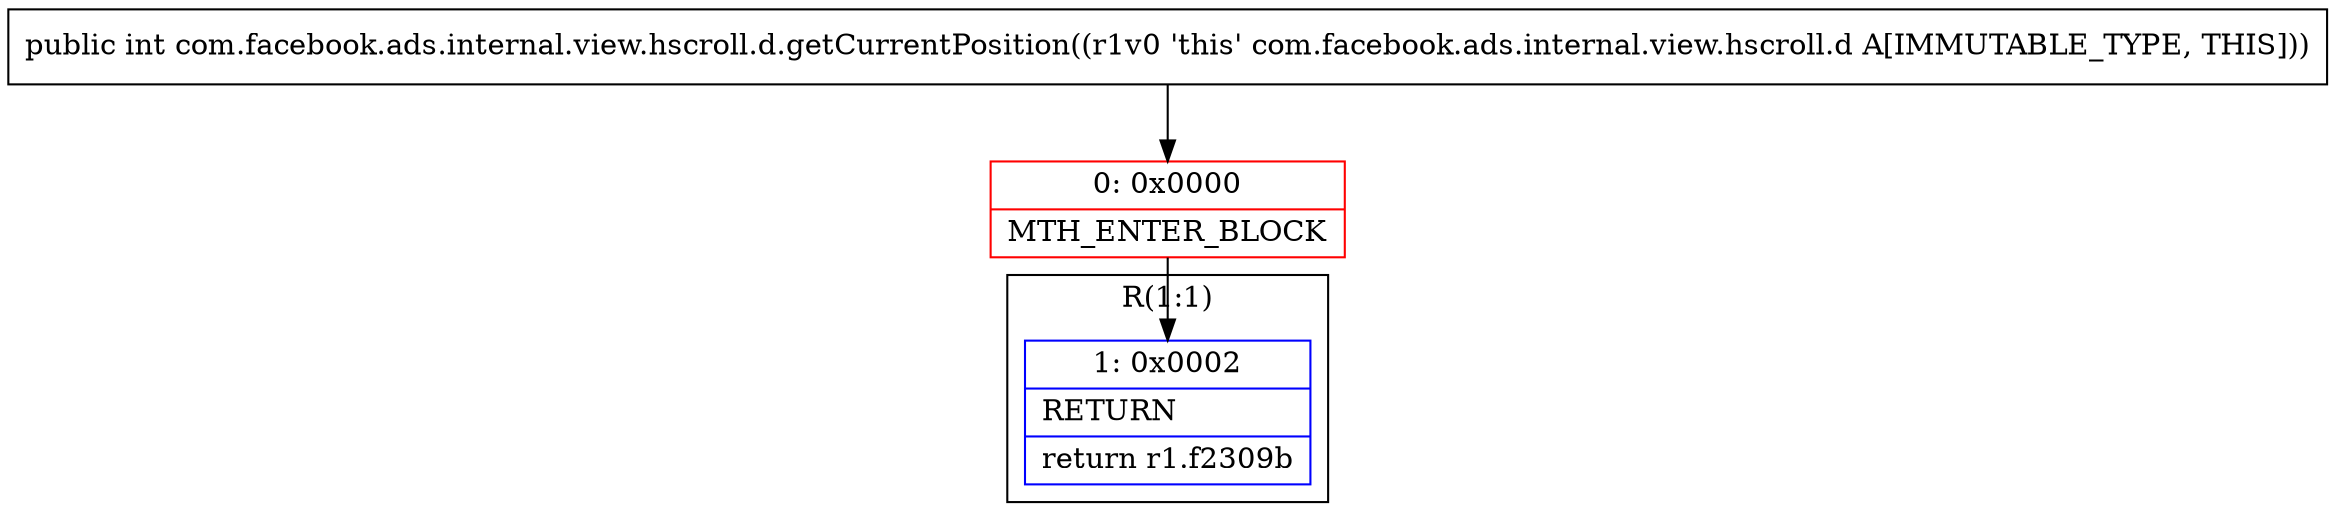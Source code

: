 digraph "CFG forcom.facebook.ads.internal.view.hscroll.d.getCurrentPosition()I" {
subgraph cluster_Region_862028328 {
label = "R(1:1)";
node [shape=record,color=blue];
Node_1 [shape=record,label="{1\:\ 0x0002|RETURN\l|return r1.f2309b\l}"];
}
Node_0 [shape=record,color=red,label="{0\:\ 0x0000|MTH_ENTER_BLOCK\l}"];
MethodNode[shape=record,label="{public int com.facebook.ads.internal.view.hscroll.d.getCurrentPosition((r1v0 'this' com.facebook.ads.internal.view.hscroll.d A[IMMUTABLE_TYPE, THIS])) }"];
MethodNode -> Node_0;
Node_0 -> Node_1;
}

